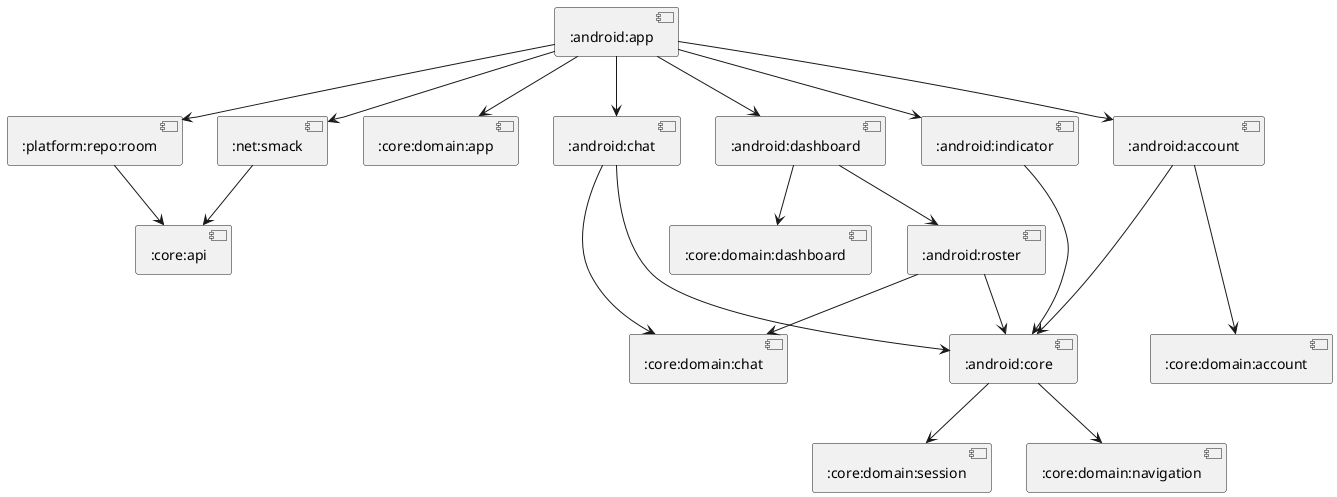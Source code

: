 @startuml

[:net:smack] --> [:core:api]

[:android:app] --> [:core:domain:app]
[:android:app] --> [:net:smack]
[:android:app] --> [:platform:repo:room]
[:android:app] --> [:android:dashboard]
[:android:app] --> [:android:chat]
[:android:app] --> [:android:account]
[:android:app] --> [:android:indicator]

[:android:account] --> [:android:core]
[:android:account] ---> [:core:domain:account]

[:android:chat] ---> [:android:core]
[:android:chat] --> [:core:domain:chat]

[:android:dashboard] --> [:android:roster]
[:android:dashboard] --> [:core:domain:dashboard]

[:android:roster] --> [:android:core]
[:android:roster] --> [:core:domain:chat]

[:android:indicator] ---> [:android:core]

[:android:core] --> [:core:domain:session]
[:android:core] --> [:core:domain:navigation]

[:platform:repo:room] --> [:core:api]



@enduml
